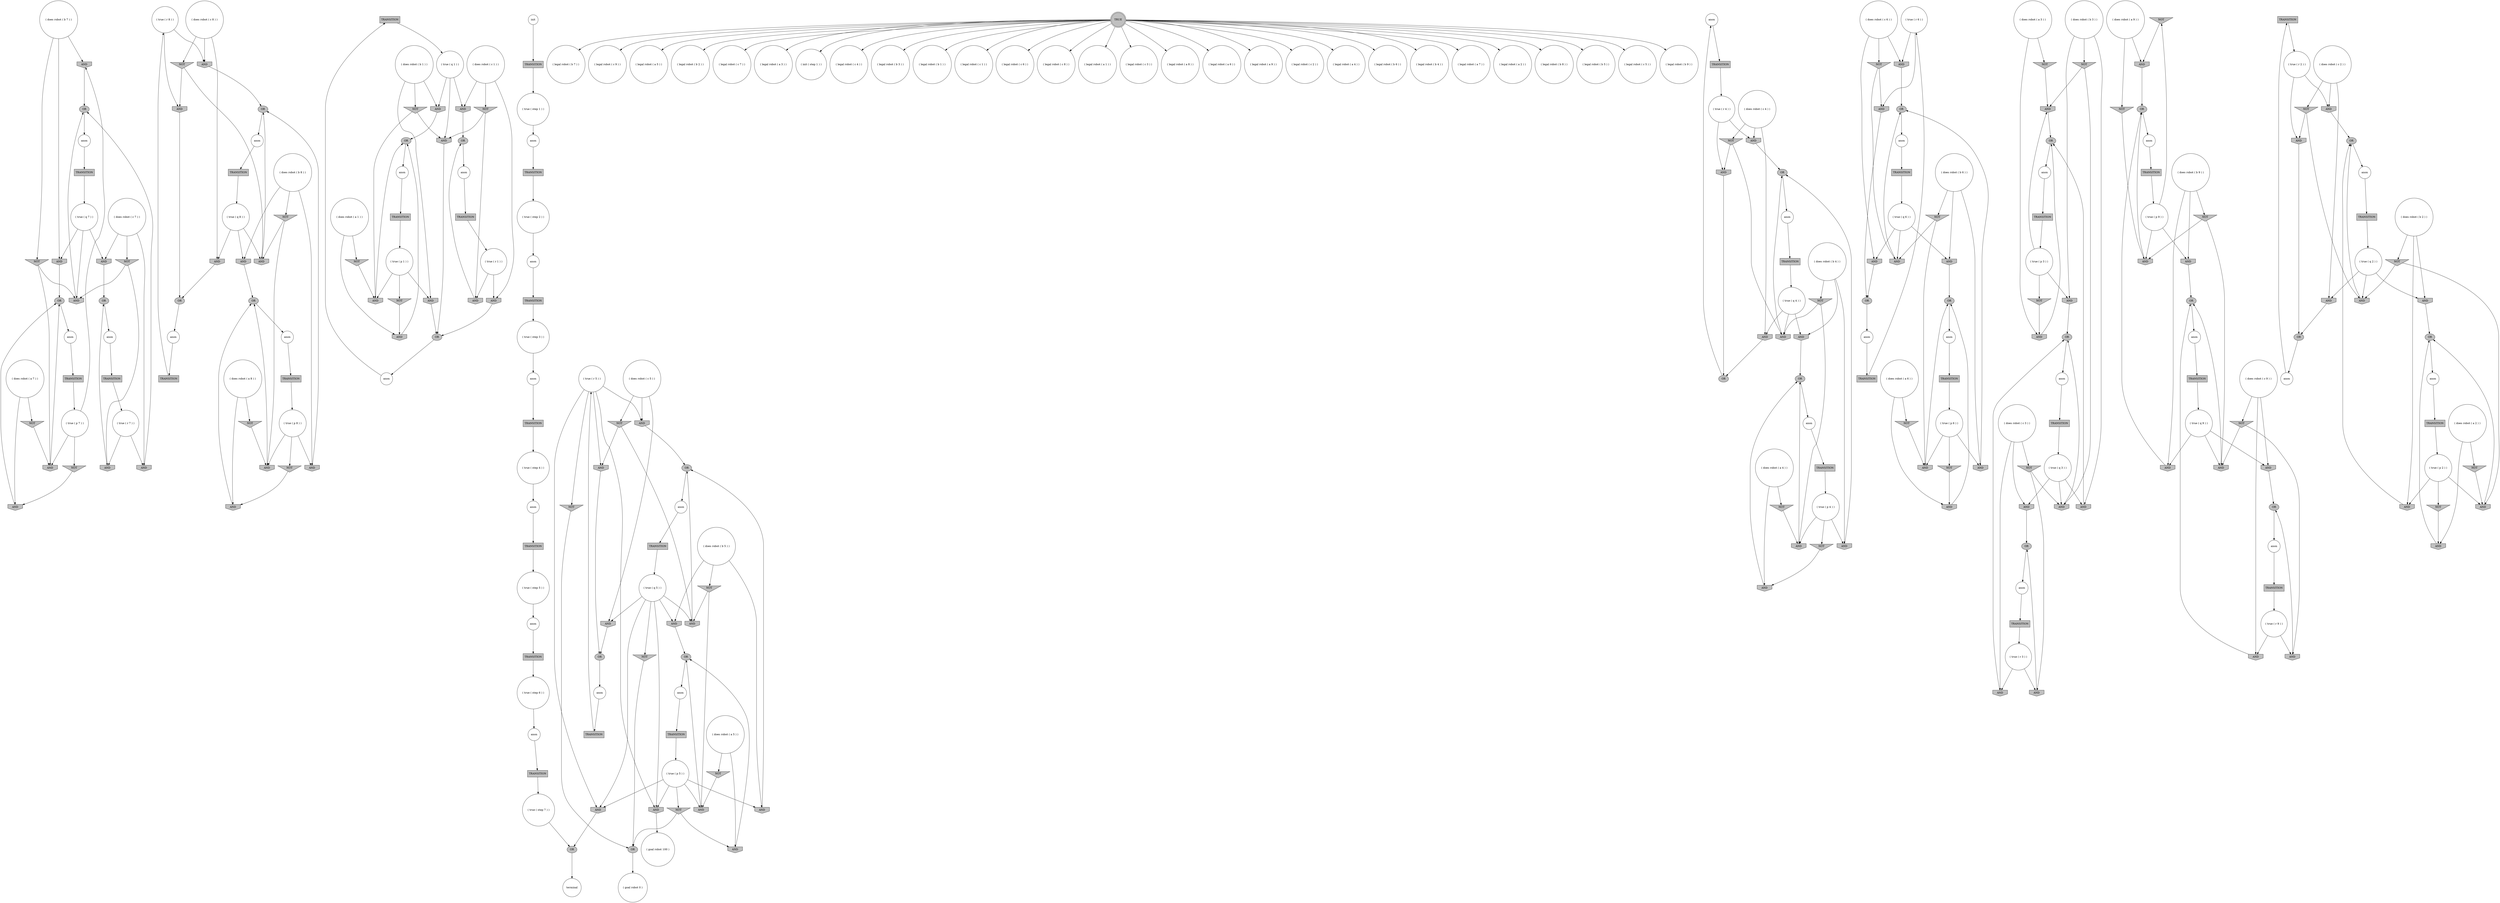 digraph propNet
{
	"@e2a5ab9"[shape=invhouse, style= filled, fillcolor=grey, label="AND"]; "@e2a5ab9"->"@6a6078e7"; 
	"@326147d9"[shape=invhouse, style= filled, fillcolor=grey, label="AND"]; "@326147d9"->"@6a6078e7"; 
	"@b364dcb"[shape=circle, style= filled, fillcolor=white, label="( true ( r 8 ) )"]; "@b364dcb"->"@268c858a"; "@b364dcb"->"@6070c38c"; 
	"@1786ed7a"[shape=box, style= filled, fillcolor=grey, label="TRANSITION"]; "@1786ed7a"->"@71ce5e7a"; 
	"@4826dfcc"[shape=circle, style= filled, fillcolor=white, label="terminal"]; 
	"@40c07527"[shape=circle, style= filled, fillcolor=white, label="( true ( r 5 ) )"]; "@40c07527"->"@4c4ab84c"; "@40c07527"->"@889ec59"; "@40c07527"->"@7844ffb2"; "@40c07527"->"@2a24bfaa"; "@40c07527"->"@6fef3212"; 
	"@7eaa2ef2"[shape=circle, style= filled, fillcolor=white, label="( does robot ( b 7 ) )"]; "@7eaa2ef2"->"@e2a5ab9"; "@7eaa2ef2"->"@418952cc"; "@7eaa2ef2"->"@64bbf7aa"; 
	"@268c858a"[shape=invhouse, style= filled, fillcolor=grey, label="AND"]; "@268c858a"->"@12d28dfa"; 
	"@3852eef4"[shape=circle, style= filled, fillcolor=white, label="( legal robot ( b 7 ) )"]; 
	"@268be9ef"[shape=circle, style= filled, fillcolor=white, label="( legal robot ( c 9 ) )"]; 
	"@103c37f4"[shape=circle, style= filled, fillcolor=white, label="anon"]; "@103c37f4"->"@41a40247"; 
	"@4604a96a"[shape=circle, style= filled, fillcolor=white, label="anon"]; "@4604a96a"->"@1053a9d5"; 
	"@68acbd3a"[shape=circle, style= filled, fillcolor=white, label="anon"]; "@68acbd3a"->"@609f3e95"; 
	"@1c87093"[shape=circle, style= filled, fillcolor=white, label="( does robot ( b 5 ) )"]; "@1c87093"->"@72ebf3f0"; "@1c87093"->"@206cc2a4"; "@1c87093"->"@15151aa"; 
	"@2945c761"[shape=ellipse, style= filled, fillcolor=grey, label="OR"]; "@2945c761"->"@2424c672"; 
	"@3414a97b"[shape=circle, style= filled, fillcolor=white, label="( true ( r 6 ) )"]; "@3414a97b"->"@47503458"; "@3414a97b"->"@4a690247"; 
	"@7878529d"[shape=invtriangle, style= filled, fillcolor=grey, label="NOT"]; "@7878529d"->"@37c398e"; "@7878529d"->"@3ec19fbf"; 
	"@778abc7b"[shape=circle, style= filled, fillcolor=white, label="( true ( q 5 ) )"]; "@778abc7b"->"@21e3cc77"; "@778abc7b"->"@6bef4b2b"; "@778abc7b"->"@4c4ab84c"; "@778abc7b"->"@206cc2a4"; "@778abc7b"->"@7844ffb2"; "@778abc7b"->"@294ce5eb"; 
	"@815a3a1"[shape=circle, style= filled, fillcolor=white, label="( true ( p 1 ) )"]; "@815a3a1"->"@3b5ad1da"; "@815a3a1"->"@3be0e954"; "@815a3a1"->"@1faac07d"; 
	"@7e4e194f"[shape=invtriangle, style= filled, fillcolor=grey, label="NOT"]; "@7e4e194f"->"@395fd251"; 
	"@3d31f2b4"[shape=box, style= filled, fillcolor=grey, label="TRANSITION"]; "@3d31f2b4"->"@78cd6aa0"; 
	"@609f3e95"[shape=box, style= filled, fillcolor=grey, label="TRANSITION"]; "@609f3e95"->"@320b34b1"; 
	"@6243487e"[shape=circle, style= filled, fillcolor=white, label="anon"]; "@6243487e"->"@455118a7"; 
	"@34115512"[shape=circle, style= filled, fillcolor=white, label="( true ( q 4 ) )"]; "@34115512"->"@439067e5"; "@34115512"->"@79a93f38"; "@34115512"->"@182153fe"; 
	"@521ba1d9"[shape=box, style= filled, fillcolor=grey, label="TRANSITION"]; "@521ba1d9"->"@4fb595f3"; 
	"@4fb595f3"[shape=circle, style= filled, fillcolor=white, label="( true ( q 6 ) )"]; "@4fb595f3"->"@4cc5f20f"; "@4fb595f3"->"@135d4273"; "@4fb595f3"->"@247881db"; 
	"@54c9f997"[shape=invtriangle, style= filled, fillcolor=grey, label="NOT"]; "@54c9f997"->"@66f9104a"; "@54c9f997"->"@182153fe"; 
	"@78cd6aa0"[shape=circle, style= filled, fillcolor=white, label="( true ( r 2 ) )"]; "@78cd6aa0"->"@92ca580"; "@78cd6aa0"->"@58d0deb5"; 
	"@35de4376"[shape=circle, style= filled, fillcolor=white, label="( legal robot ( a 5 ) )"]; 
	"@5b5b55bc"[shape=circle, style= filled, fillcolor=white, label="( legal robot ( b 2 ) )"]; 
	"@2bab5dae"[shape=circle, style= filled, fillcolor=white, label="( legal robot ( c 7 ) )"]; 
	"@4e300429"[shape=invtriangle, style= filled, fillcolor=grey, label="NOT"]; "@4e300429"->"@326147d9"; "@4e300429"->"@194e9851"; 
	"@2d14d18f"[shape=circle, style= filled, fillcolor=white, label="( true ( p 2 ) )"]; "@2d14d18f"->"@411b1d80"; "@2d14d18f"->"@427ab40c"; "@2d14d18f"->"@56b4d39c"; 
	"@39edd9b3"[shape=circle, style= filled, fillcolor=white, label="( does robot ( b 4 ) )"]; "@39edd9b3"->"@2bbd9de3"; "@39edd9b3"->"@5554ea79"; "@39edd9b3"->"@79a93f38"; 
	"@3f44b9ff"[shape=invhouse, style= filled, fillcolor=grey, label="AND"]; "@3f44b9ff"->"@5aacc14"; 
	"@2df824a"[shape=invhouse, style= filled, fillcolor=grey, label="AND"]; "@2df824a"->"@6257828d"; 
	"@418952cc"[shape=invtriangle, style= filled, fillcolor=grey, label="NOT"]; "@418952cc"->"@326147d9"; "@418952cc"->"@5e54777e"; 
	"@64273f4e"[shape=ellipse, style= filled, fillcolor=grey, label="OR"]; "@64273f4e"->"@4cad4d40"; 
	"@1f2be27"[shape=circle, style= filled, fillcolor=white, label="( true ( q 9 ) )"]; "@1f2be27"->"@23d8417c"; "@1f2be27"->"@606ac615"; "@1f2be27"->"@71a2f5b1"; 
	"@1abbbd0e"[shape=invhouse, style= filled, fillcolor=grey, label="AND"]; "@1abbbd0e"->"@3dd81ec9"; 
	"@495a2dc4"[shape=invhouse, style= filled, fillcolor=grey, label="AND"]; "@495a2dc4"->"@617d7c7f"; 
	"@66c360a5"[shape=ellipse, style= filled, fillcolor=grey, label="OR"]; "@66c360a5"->"@24fe2558"; 
	"@39757337"[shape=invtriangle, style= filled, fillcolor=grey, label="NOT"]; "@39757337"->"@45b3278a"; "@39757337"->"@32b95f72"; 
	"@6dabbec4"[shape=ellipse, style= filled, fillcolor=grey, label="OR"]; "@6dabbec4"->"@26796e1c"; 
	"@65570c24"[shape=circle, style= filled, fillcolor=white, label="( legal robot ( a 3 ) )"]; 
	"@76d78df0"[shape=invhouse, style= filled, fillcolor=grey, label="AND"]; "@76d78df0"->"@295a4523"; 
	"@75fc25e5"[shape=circle, style= filled, fillcolor=white, label="anon"]; "@75fc25e5"->"@320f6398"; 
	"@4f2d26d2"[shape=circle, style= filled, fillcolor=white, label="anon"]; "@4f2d26d2"->"@2cea3932"; 
	"@4551dcd6"[shape=box, style= filled, fillcolor=grey, label="TRANSITION"]; "@4551dcd6"->"@2d14d18f"; 
	"@20c62080"[shape=circle, style= filled, fillcolor=white, label="( does robot ( a 2 ) )"]; "@20c62080"->"@5b2ddfe4"; "@20c62080"->"@27b104d7"; 
	"@752d7d02"[shape=invhouse, style= filled, fillcolor=grey, label="AND"]; "@752d7d02"->"@f4e40da"; 
	"@32b95f72"[shape=invhouse, style= filled, fillcolor=grey, label="AND"]; "@32b95f72"->"@6dabbec4"; 
	"@15151aa"[shape=invhouse, style= filled, fillcolor=grey, label="AND"]; "@15151aa"->"@588491b8"; 
	"@4cad4d40"[shape=circle, style= filled, fillcolor=white, label="anon"]; "@4cad4d40"->"@375b4ad2"; 
	"@294ce5eb"[shape=invhouse, style= filled, fillcolor=grey, label="AND"]; "@294ce5eb"->"@588491b8"; 
	"@74e16785"[shape=box, style= filled, fillcolor=grey, label="TRANSITION"]; "@74e16785"->"@5b14a306"; 
	"@7cbdb375"[shape=invtriangle, style= filled, fillcolor=grey, label="NOT"]; "@7cbdb375"->"@a51064e"; "@7cbdb375"->"@92ca580"; 
	"@e56c3cf"[shape=circle, style= filled, fillcolor=white, label="( true ( p 5 ) )"]; "@e56c3cf"->"@4c4ab84c"; "@e56c3cf"->"@7844ffb2"; "@e56c3cf"->"@11b9d4d8"; "@e56c3cf"->"@15151aa"; "@e56c3cf"->"@283aa791"; 
	"@1053a9d5"[shape=box, style= filled, fillcolor=grey, label="TRANSITION"]; "@1053a9d5"->"@41e22632"; 
	"@1798928"[shape=box, style= filled, fillcolor=grey, label="TRANSITION"]; "@1798928"->"@de26e52"; 
	"@6a6078e7"[shape=ellipse, style= filled, fillcolor=grey, label="OR"]; "@6a6078e7"->"@63a1bc40"; 
	"@1b1402c4"[shape=invtriangle, style= filled, fillcolor=grey, label="NOT"]; "@1b1402c4"->"@1abbbd0e"; "@1b1402c4"->"@3ec19fbf"; 
	"@2dc8b884"[shape=circle, style= filled, fillcolor=white, label="( does robot ( c 4 ) )"]; "@2dc8b884"->"@54c9f997"; "@2dc8b884"->"@439067e5"; "@2dc8b884"->"@14eac7c8"; 
	"@72ebf3f0"[shape=invtriangle, style= filled, fillcolor=grey, label="NOT"]; "@72ebf3f0"->"@294ce5eb"; "@72ebf3f0"->"@283aa791"; 
	"@6a6014f7"[shape=ellipse, style= filled, fillcolor=grey, label="OR"]; "@6a6014f7"->"@4a009ab0"; 
	"@5a83b00f"[shape=circle, style= filled, fillcolor=white, label="anon"]; "@5a83b00f"->"@4f299f7e"; 
	"@320b34b1"[shape=circle, style= filled, fillcolor=white, label="( true ( step 6 ) )"]; "@320b34b1"->"@9be1041"; 
	"@2bbd9de3"[shape=invtriangle, style= filled, fillcolor=grey, label="NOT"]; "@2bbd9de3"->"@2c1450bd"; "@2bbd9de3"->"@182153fe"; 
	"@633a1778"[shape=circle, style= filled, fillcolor=white, label="anon"]; "@633a1778"->"@4a8d3d62"; 
	"@37c398e"[shape=invhouse, style= filled, fillcolor=grey, label="AND"]; "@37c398e"->"@4453d3cf"; 
	"@a51064e"[shape=invhouse, style= filled, fillcolor=grey, label="AND"]; "@a51064e"->"@66c360a5"; 
	"@29909385"[shape=invhouse, style= filled, fillcolor=grey, label="AND"]; "@29909385"->"@3970ae0"; 
	"@58d51a54"[shape=invtriangle, style= filled, fillcolor=grey, label="NOT"]; "@58d51a54"->"@eb3ae5c"; 
	"@cc7f9e"[shape=invhouse, style= filled, fillcolor=grey, label="AND"]; "@cc7f9e"->"@2945c761"; 
	"@2a24bfaa"[shape=invtriangle, style= filled, fillcolor=grey, label="NOT"]; "@2a24bfaa"->"@19a9bea3"; 
	"@138b9a72"[shape=invtriangle, style= filled, fillcolor=grey, label="NOT"]; "@138b9a72"->"@135d4273"; "@138b9a72"->"@eb3ae5c"; 
	"@7563a320"[shape=invtriangle, style= filled, fillcolor=grey, label="NOT"]; "@7563a320"->"@606ac615"; "@7563a320"->"@6ce931d9"; 
	"@45486306"[shape=invtriangle, style= filled, fillcolor=grey, label="NOT"]; "@45486306"->"@47503458"; "@45486306"->"@135d4273"; 
	"@6257828d"[shape=ellipse, style= filled, fillcolor=grey, label="OR"]; "@6257828d"->"@5f3c296b"; 
	"@279977bd"[shape=invhouse, style= filled, fillcolor=grey, label="AND"]; "@279977bd"->"@12d28dfa"; 
	"@64bbf7aa"[shape=invhouse, style= filled, fillcolor=grey, label="AND"]; "@64bbf7aa"->"@6a6014f7"; 
	"@1fbbc779"[shape=circle, style= filled, fillcolor=white, label="( does robot ( a 4 ) )"]; "@1fbbc779"->"@59a02097"; "@1fbbc779"->"@301abf87"; 
	"@295a4523"[shape=ellipse, style= filled, fillcolor=grey, label="OR"]; "@295a4523"->"@6571120a"; 
	"@426b51d8"[shape=circle, style= filled, fillcolor=white, label="( does robot ( a 8 ) )"]; "@426b51d8"->"@7c187c8"; "@426b51d8"->"@612e4cd"; 
	"@622b2af3"[shape=circle, style= filled, fillcolor=white, label="( true ( p 8 ) )"]; "@622b2af3"->"@f29df8a"; "@622b2af3"->"@2df824a"; "@622b2af3"->"@32b95f72"; 
	"@48c5186e"[shape=circle, style= filled, fillcolor=white, label="( init ( step 1 ) )"]; 
	"@390f34cc"[shape=circle, style= filled, fillcolor=white, label="( does robot ( a 5 ) )"]; "@390f34cc"->"@40537935"; "@390f34cc"->"@3f44b9ff"; 
	"@338f7701"[shape=invhouse, style= filled, fillcolor=grey, label="AND"]; "@338f7701"->"@4453d3cf"; 
	"@27b104d7"[shape=invtriangle, style= filled, fillcolor=grey, label="NOT"]; "@27b104d7"->"@56b4d39c"; 
	"@47fc468e"[shape=invtriangle, style= filled, fillcolor=grey, label="NOT"]; "@47fc468e"->"@37c398e"; 
	"@9be1041"[shape=circle, style= filled, fillcolor=white, label="anon"]; "@9be1041"->"@702eef15"; 
	"@283aa791"[shape=invhouse, style= filled, fillcolor=grey, label="AND"]; "@283aa791"->"@5aacc14"; 
	"@3a0b2c64"[shape=invtriangle, style= filled, fillcolor=grey, label="NOT"]; "@3a0b2c64"->"@338f7701"; 
	"@5aacc14"[shape=ellipse, style= filled, fillcolor=grey, label="OR"]; "@5aacc14"->"@103c37f4"; 
	"@4054824"[shape=circle, style= filled, fillcolor=white, label="( does robot ( b 3 ) )"]; "@4054824"->"@7878529d"; "@4054824"->"@42bb0406"; "@4054824"->"@62029d75"; 
	"@19ded4c9"[shape=circle, style= filled, fillcolor=white, label="( true ( q 3 ) )"]; "@19ded4c9"->"@6c229ed4"; "@19ded4c9"->"@62029d75"; "@19ded4c9"->"@3ec19fbf"; 
	"@12d28dfa"[shape=ellipse, style= filled, fillcolor=grey, label="OR"]; "@12d28dfa"->"@3d6721bd"; 
	"@10b41166"[shape=circle, style= filled, fillcolor=white, label="( true ( q 7 ) )"]; "@10b41166"->"@326147d9"; "@10b41166"->"@7527e2ee"; "@10b41166"->"@64bbf7aa"; 
	"@20ca5bff"[shape=ellipse, style= filled, fillcolor=grey, label="OR"]; "@20ca5bff"->"@455dd32a"; 
	"@24fe2558"[shape=circle, style= filled, fillcolor=white, label="anon"]; "@24fe2558"->"@78a974c7"; 
	"@35a631cc"[shape=box, style= filled, fillcolor=grey, label="TRANSITION"]; "@35a631cc"->"@b364dcb"; 
	"@5b14a306"[shape=circle, style= filled, fillcolor=white, label="( true ( step 1 ) )"]; "@5b14a306"->"@3fe88b35"; 
	"@47e7d503"[shape=box, style= filled, fillcolor=grey, label="TRANSITION"]; "@47e7d503"->"@9e21f52"; 
	"@3d6721bd"[shape=circle, style= filled, fillcolor=white, label="anon"]; "@3d6721bd"->"@35a631cc"; 
	"@5554ea79"[shape=invhouse, style= filled, fillcolor=grey, label="AND"]; "@5554ea79"->"@1c45ce17"; 
	"@3435ec9"[shape=invhouse, style= filled, fillcolor=grey, label="AND"]; "@3435ec9"->"@6a25b72a"; 
	"@411b1d80"[shape=invtriangle, style= filled, fillcolor=grey, label="NOT"]; "@411b1d80"->"@5b2ddfe4"; 
	"@79f7896f"[shape=circle, style= filled, fillcolor=white, label="anon"]; "@79f7896f"->"@1798928"; 
	"@2c704cf5"[shape=invtriangle, style= filled, fillcolor=grey, label="NOT"]; "@2c704cf5"->"@29909385"; "@2c704cf5"->"@cc7f9e"; 
	"@4453d3cf"[shape=ellipse, style= filled, fillcolor=grey, label="OR"]; "@4453d3cf"->"@5b76de14"; 
	"@6e8ef177"[shape=circle, style= filled, fillcolor=white, label="( legal robot ( c 4 ) )"]; 
	"@76c5d9c1"[shape=box, style= filled, fillcolor=grey, label="TRANSITION"]; "@76c5d9c1"->"@75a9883d"; 
	"@1952853d"[shape=box, style= filled, fillcolor=grey, label="TRANSITION"]; "@1952853d"->"@74e8f8c5"; 
	"@de26e52"[shape=circle, style= filled, fillcolor=white, label="( true ( p 6 ) )"]; "@de26e52"->"@7b9bd735"; "@de26e52"->"@4a6e0a9"; "@de26e52"->"@eb3ae5c"; 
	"@889ec59"[shape=invhouse, style= filled, fillcolor=grey, label="AND"]; "@889ec59"->"@b74cb21"; 
	"@6a25b72a"[shape=ellipse, style= filled, fillcolor=grey, label="OR"]; "@6a25b72a"->"@521c5cd7"; 
	"@92ca580"[shape=invhouse, style= filled, fillcolor=grey, label="AND"]; "@92ca580"->"@20ca5bff"; 
	"@320f6398"[shape=box, style= filled, fillcolor=grey, label="TRANSITION"]; "@320f6398"->"@46ac97cc"; 
	"@182153fe"[shape=invhouse, style= filled, fillcolor=grey, label="AND"]; "@182153fe"->"@1c45ce17"; 
	"@f7f0d94"[shape=invtriangle, style= filled, fillcolor=grey, label="NOT"]; "@f7f0d94"->"@5e54777e"; 
	"@612e4cd"[shape=invhouse, style= filled, fillcolor=grey, label="AND"]; "@612e4cd"->"@6dabbec4"; 
	"@5b2ddfe4"[shape=invhouse, style= filled, fillcolor=grey, label="AND"]; "@5b2ddfe4"->"@4413515e"; 
	"@1b50f0a7"[shape=box, style= filled, fillcolor=grey, label="TRANSITION"]; "@1b50f0a7"->"@622b2af3"; 
	"@5b76de14"[shape=circle, style= filled, fillcolor=white, label="anon"]; "@5b76de14"->"@1d70ec24"; 
	"@37cd3dd7"[shape=circle, style= filled, fillcolor=white, label="anon"]; "@37cd3dd7"->"@7eb9132a"; 
	"@66f9104a"[shape=invhouse, style= filled, fillcolor=grey, label="AND"]; "@66f9104a"->"@2f4c7a98"; 
	"@4b7361e2"[shape=invhouse, style= filled, fillcolor=grey, label="AND"]; "@4b7361e2"->"@20ca5bff"; 
	"@16881cb3"[shape=box, style= filled, fillcolor=grey, label="TRANSITION"]; "@16881cb3"->"@34115512"; 
	"@677af46e"[shape=circle, style= filled, fillcolor=white, label="anon"]; "@677af46e"->"@7691a4fb"; 
	"@3d3c4c09"[shape=box, style= filled, fillcolor=grey, label="TRANSITION"]; "@3d3c4c09"->"@56f052d5"; 
	"@6a643edd"[shape=circle, style= filled, fillcolor=white, label="( legal robot ( b 3 ) )"]; 
	"@29949f78"[shape=circle, style= filled, fillcolor=white, label="( legal robot ( b 1 ) )"]; 
	"@20c3e967"[shape=circle, style= filled, fillcolor=white, label="anon"]; "@20c3e967"->"@5ee771f3"; 
	"@1faac07d"[shape=invtriangle, style= filled, fillcolor=grey, label="NOT"]; "@1faac07d"->"@3435ec9"; 
	"@f4e40da"[shape=ellipse, style= filled, fillcolor=grey, label="OR"]; "@f4e40da"->"@5a83b00f"; 
	"@da2da17"[shape=invtriangle, style= filled, fillcolor=grey, label="NOT"]; "@da2da17"->"@a51064e"; "@da2da17"->"@56b4d39c"; 
	"@9e21f52"[shape=circle, style= filled, fillcolor=white, label="( true ( r 1 ) )"]; "@9e21f52"->"@29909385"; "@9e21f52"->"@5903d246"; 
	"@21e3cc77"[shape=invtriangle, style= filled, fillcolor=grey, label="NOT"]; "@21e3cc77"->"@19a9bea3"; 
	"@7b34c5ff"[shape=invtriangle, style= filled, fillcolor=grey, label="NOT"]; "@7b34c5ff"->"@268c858a"; "@7b34c5ff"->"@45b3278a"; 
	"@395fd251"[shape=invhouse, style= filled, fillcolor=grey, label="AND"]; "@395fd251"->"@617d7c7f"; 
	"@7fcc5461"[shape=circle, style= filled, fillcolor=white, label="( true ( step 2 ) )"]; "@7fcc5461"->"@3e5e9db7"; 
	"@3970ae0"[shape=ellipse, style= filled, fillcolor=grey, label="OR"]; "@3970ae0"->"@314af9f7"; 
	"@7f9360e7"[shape=circle, style= filled, fillcolor=white, label="( legal robot ( c 1 ) )"]; 
	"@3e5e9db7"[shape=circle, style= filled, fillcolor=white, label="anon"]; "@3e5e9db7"->"@64b2e752"; 
	"@5ee771f3"[shape=box, style= filled, fillcolor=grey, label="TRANSITION"]; "@5ee771f3"->"@40c07527"; 
	"@41a7c484"[shape=circle, style= filled, fillcolor=white, label="( true ( r 9 ) )"]; "@41a7c484"->"@76d78df0"; "@41a7c484"->"@6ce931d9"; 
	"@5c0e920f"[shape=ellipse, style= filled, fillcolor=grey, label="OR"]; "@5c0e920f"->"@40974600"; 
	"@3be0e954"[shape=invhouse, style= filled, fillcolor=grey, label="AND"]; "@3be0e954"->"@6a25b72a"; 
	"@6a8ef455"[shape=circle, style= filled, fillcolor=white, label="( legal robot ( c 6 ) )"]; 
	"@1d4fcd9a"[shape=ellipse, style= filled, fillcolor=grey, label="OR"]; "@1d4fcd9a"->"@6243487e"; 
	"@394596d5"[shape=ellipse, style= filled, fillcolor=grey, label="OR"]; "@394596d5"->"@7b19753"; 
	"@75a9883d"[shape=circle, style= filled, fillcolor=white, label="( true ( r 7 ) )"]; "@75a9883d"->"@194e9851"; "@75a9883d"->"@19852a81"; 
	"@46ac97cc"[shape=circle, style= filled, fillcolor=white, label="( true ( step 4 ) )"]; "@46ac97cc"->"@633a1778"; 
	"@5f3c296b"[shape=circle, style= filled, fillcolor=white, label="anon"]; "@5f3c296b"->"@1952853d"; 
	"@7f9480b8"[shape=circle, style= filled, fillcolor=white, label="( legal robot ( c 8 ) )"]; 
	"@5e4b2b75"[shape=circle, style= filled, fillcolor=white, label="( legal robot ( a 1 ) )"]; 
	"@135d4273"[shape=invhouse, style= filled, fillcolor=grey, label="AND"]; "@135d4273"->"@394596d5"; 
	"@4f4b2f1a"[shape=circle, style= filled, fillcolor=white, label="( legal robot ( c 3 ) )"]; 
	"@2424c672"[shape=circle, style= filled, fillcolor=white, label="anon"]; "@2424c672"->"@1786ed7a"; 
	"@19852a81"[shape=invhouse, style= filled, fillcolor=grey, label="AND"]; "@19852a81"->"@6a6078e7"; 
	"@3fcac3fa"[shape=invhouse, style= filled, fillcolor=grey, label="AND"]; "@3fcac3fa"->"@6dabbec4"; 
	"@5903d246"[shape=invhouse, style= filled, fillcolor=grey, label="AND"]; "@5903d246"->"@2945c761"; 
	"@56b4d39c"[shape=invhouse, style= filled, fillcolor=grey, label="AND"]; "@56b4d39c"->"@4413515e"; 
	"@7059c8b5"[shape=box, style= filled, fillcolor=grey, label="TRANSITION"]; "@7059c8b5"->"@10b41166"; 
	"@7cd1a1ab"[shape=circle, style= filled, fillcolor=white, label="( legal robot ( a 8 ) )"]; 
	"@3dd81ec9"[shape=ellipse, style= filled, fillcolor=grey, label="OR"]; "@3dd81ec9"->"@37cd3dd7"; 
	"@1c45ce17"[shape=ellipse, style= filled, fillcolor=grey, label="OR"]; "@1c45ce17"->"@2add5681"; 
	"@46dab859"[shape=invtriangle, style= filled, fillcolor=grey, label="NOT"]; "@46dab859"->"@495a2dc4"; "@46dab859"->"@606ac615"; 
	"@4c4b11e9"[shape=circle, style= filled, fillcolor=white, label="( true ( p 9 ) )"]; "@4c4b11e9"->"@495a2dc4"; "@4c4b11e9"->"@7e4e194f"; "@4c4b11e9"->"@16e9b4bb"; 
	"@1d70ec24"[shape=box, style= filled, fillcolor=grey, label="TRANSITION"]; "@1d70ec24"->"@76c3358b"; 
	"@11b9d4d8"[shape=invtriangle, style= filled, fillcolor=grey, label="NOT"]; "@11b9d4d8"->"@19a9bea3"; "@11b9d4d8"->"@3f44b9ff"; 
	"@131f139b"[shape=circle, style= filled, fillcolor=white, label="( legal robot ( a 6 ) )"]; 
	"@6c229ed4"[shape=invhouse, style= filled, fillcolor=grey, label="AND"]; "@6c229ed4"->"@3dd81ec9"; 
	"@4a8d3d62"[shape=box, style= filled, fillcolor=grey, label="TRANSITION"]; "@4a8d3d62"->"@2e67cd84"; 
	"@6fef3212"[shape=invhouse, style= filled, fillcolor=grey, label="AND"]; "@6fef3212"->"@588491b8"; 
	"@6070c38c"[shape=invhouse, style= filled, fillcolor=grey, label="AND"]; "@6070c38c"->"@6257828d"; 
	"@7b19753"[shape=circle, style= filled, fillcolor=white, label="anon"]; "@7b19753"->"@521ba1d9"; 
	"@fcdfd19"[shape=circle, style= filled, fillcolor=white, label="( does robot ( a 3 ) )"]; "@fcdfd19"->"@338f7701"; "@fcdfd19"->"@47fc468e"; 
	"@2c1450bd"[shape=invhouse, style= filled, fillcolor=grey, label="AND"]; "@2c1450bd"->"@64273f4e"; 
	"@464693f9"[shape=circle, style= filled, fillcolor=white, label="( true ( step 3 ) )"]; "@464693f9"->"@75fc25e5"; 
	"@42143753"[shape=box, style= filled, fillcolor=grey, label="TRANSITION"]; "@42143753"->"@815a3a1"; 
	"@4a690247"[shape=invhouse, style= filled, fillcolor=grey, label="AND"]; "@4a690247"->"@394596d5"; 
	"@4977fa9a"[shape=invhouse, style= filled, fillcolor=grey, label="AND"]; "@4977fa9a"->"@6a25b72a"; 
	"@6d352447"[shape=invtriangle, style= filled, fillcolor=grey, label="NOT"]; "@6d352447"->"@3be0e954"; 
	"@26cd2192"[shape=circle, style= filled, fillcolor=white, label="( legal robot ( a 9 ) )"]; 
	"@4cc5f20f"[shape=invhouse, style= filled, fillcolor=grey, label="AND"]; "@4cc5f20f"->"@3160e069"; 
	"@4413515e"[shape=ellipse, style= filled, fillcolor=grey, label="OR"]; "@4413515e"->"@5043153c"; 
	"@521c5cd7"[shape=circle, style= filled, fillcolor=white, label="anon"]; "@521c5cd7"->"@42143753"; 
	"@3248bc64"[shape=circle, style= filled, fillcolor=white, label="( does robot ( c 6 ) )"]; "@3248bc64"->"@4cc5f20f"; "@3248bc64"->"@4a690247"; "@3248bc64"->"@45486306"; 
	"@1b8d4c9a"[shape=invtriangle, style= filled, fillcolor=grey, label="NOT"]; "@1b8d4c9a"->"@59a02097"; 
	"@26796e1c"[shape=circle, style= filled, fillcolor=white, label="anon"]; "@26796e1c"->"@1b50f0a7"; 
	"@56f052d5"[shape=circle, style= filled, fillcolor=white, label="( true ( p 7 ) )"]; "@56f052d5"->"@e2a5ab9"; "@56f052d5"->"@32f9f91d"; "@56f052d5"->"@5e54777e"; 
	"@7844ffb2"[shape=invhouse, style= filled, fillcolor=grey, label="AND"]; "@7844ffb2"->"@5ef77511"; 
	"@1e9af0b1"[shape=circle, style= filled, fillcolor=white, label="( does robot ( c 7 ) )"]; "@1e9af0b1"->"@7527e2ee"; "@1e9af0b1"->"@4e300429"; "@1e9af0b1"->"@19852a81"; 
	"@3166aab6"[shape=circle, style= filled, fillcolor=white, label="( true ( step 7 ) )"]; "@3166aab6"->"@5ef77511"; 
	"@16e9b4bb"[shape=invhouse, style= filled, fillcolor=grey, label="AND"]; "@16e9b4bb"->"@295a4523"; 
	"@5ef77511"[shape=ellipse, style= filled, fillcolor=grey, label="OR"]; "@5ef77511"->"@4826dfcc"; 
	"@53e6978d"[shape=box, style= filled, fillcolor=grey, label="TRANSITION"]; "@53e6978d"->"@4c4b11e9"; 
	"@2377ff35"[shape=circle, style= filled, fillcolor=white, label="( does robot ( c 3 ) )"]; "@2377ff35"->"@1b1402c4"; "@2377ff35"->"@6c229ed4"; "@2377ff35"->"@752d7d02"; 
	"@71ce5e7a"[shape=circle, style= filled, fillcolor=white, label="( true ( q 1 ) )"]; "@71ce5e7a"->"@cc7f9e"; "@71ce5e7a"->"@4977fa9a"; "@71ce5e7a"->"@22f62eba"; 
	"@4c4ab84c"[shape=invhouse, style= filled, fillcolor=grey, label="AND"]; "@4c4ab84c"->"@46e13e7b"; 
	"@4f299f7e"[shape=box, style= filled, fillcolor=grey, label="TRANSITION"]; "@4f299f7e"->"@19ded4c9"; 
	"@79a93f38"[shape=invhouse, style= filled, fillcolor=grey, label="AND"]; "@79a93f38"->"@64273f4e"; 
	"@606ac615"[shape=invhouse, style= filled, fillcolor=grey, label="AND"]; "@606ac615"->"@295a4523"; 
	"@7eb9132a"[shape=box, style= filled, fillcolor=grey, label="TRANSITION"]; "@7eb9132a"->"@7d6a4a67"; 
	"@32f9f91d"[shape=invtriangle, style= filled, fillcolor=grey, label="NOT"]; "@32f9f91d"->"@3951f910"; 
	"@40974600"[shape=circle, style= filled, fillcolor=white, label="anon"]; "@40974600"->"@76c5d9c1"; 
	"@141ed7ac"[shape=circle, style= filled, fillcolor=white, label="init"]; "@141ed7ac"->"@74e16785"; 
	"@24bf1f20"[shape=circle, style= filled, fillcolor=white, label="( legal robot ( c 2 ) )"]; 
	"@eb3ae5c"[shape=invhouse, style= filled, fillcolor=grey, label="AND"]; "@eb3ae5c"->"@58ee21f5"; 
	"@f29df8a"[shape=invtriangle, style= filled, fillcolor=grey, label="NOT"]; "@f29df8a"->"@612e4cd"; 
	"@5043153c"[shape=circle, style= filled, fillcolor=white, label="anon"]; "@5043153c"->"@4551dcd6"; 
	"@58ee21f5"[shape=ellipse, style= filled, fillcolor=grey, label="OR"]; "@58ee21f5"->"@79f7896f"; 
	"@61e090ee"[shape=circle, style= filled, fillcolor=white, label="( legal robot ( a 4 ) )"]; 
	"@63a1bc40"[shape=circle, style= filled, fillcolor=white, label="anon"]; "@63a1bc40"->"@7059c8b5"; 
	"@1fe2c9bf"[shape=circle, style= filled, fillcolor=white, label="( does robot ( b 8 ) )"]; "@1fe2c9bf"->"@39757337"; "@1fe2c9bf"->"@3fcac3fa"; "@1fe2c9bf"->"@2df824a"; 
	"@7b9bd735"[shape=invtriangle, style= filled, fillcolor=grey, label="NOT"]; "@7b9bd735"->"@344e17f9"; 
	"@4a6e0a9"[shape=invhouse, style= filled, fillcolor=grey, label="AND"]; "@4a6e0a9"->"@394596d5"; 
	"@3b5ad1da"[shape=invhouse, style= filled, fillcolor=grey, label="AND"]; "@3b5ad1da"->"@2945c761"; 
	"@4959d87f"[shape=circle, style= filled, fillcolor=white, label="( legal robot ( b 6 ) )"]; 
	"@42bb0406"[shape=invhouse, style= filled, fillcolor=grey, label="AND"]; "@42bb0406"->"@f4e40da"; 
	"@314af9f7"[shape=circle, style= filled, fillcolor=white, label="anon"]; "@314af9f7"->"@47e7d503"; 
	"@1a3526cf"[shape=box, style= filled, fillcolor=grey, label="TRANSITION"]; "@1a3526cf"->"@1f2be27"; 
	"@74e8f8c5"[shape=circle, style= filled, fillcolor=white, label="( true ( q 8 ) )"]; "@74e8f8c5"->"@3fcac3fa"; "@74e8f8c5"->"@45b3278a"; "@74e8f8c5"->"@279977bd"; 
	"@40537935"[shape=invtriangle, style= filled, fillcolor=grey, label="NOT"]; "@40537935"->"@283aa791"; 
	"@2f4c7a98"[shape=ellipse, style= filled, fillcolor=grey, label="OR"]; "@2f4c7a98"->"@4604a96a"; 
	"@59a02097"[shape=invhouse, style= filled, fillcolor=grey, label="AND"]; "@59a02097"->"@64273f4e"; 
	"@2e6f947b"[shape=circle, style= filled, fillcolor=white, label="( true ( p 4 ) )"]; "@2e6f947b"->"@5554ea79"; "@2e6f947b"->"@1b8d4c9a"; "@2e6f947b"->"@2c1450bd"; 
	"@702eef15"[shape=box, style= filled, fillcolor=grey, label="TRANSITION"]; "@702eef15"->"@3166aab6"; 
	"@206cc2a4"[shape=invhouse, style= filled, fillcolor=grey, label="AND"]; "@206cc2a4"->"@5aacc14"; 
	"@4a009ab0"[shape=circle, style= filled, fillcolor=white, label="anon"]; "@4a009ab0"->"@3d3c4c09"; 
	"@76c3358b"[shape=circle, style= filled, fillcolor=white, label="( true ( p 3 ) )"]; "@76c3358b"->"@37c398e"; "@76c3358b"->"@42bb0406"; "@76c3358b"->"@3a0b2c64"; 
	"@301abf87"[shape=invtriangle, style= filled, fillcolor=grey, label="NOT"]; "@301abf87"->"@2c1450bd"; 
	"@588491b8"[shape=ellipse, style= filled, fillcolor=grey, label="OR"]; "@588491b8"->"@677af46e"; 
	"@5c71949b"[shape=circle, style= filled, fillcolor=white, label="( legal robot ( b 4 ) )"]; 
	"@455dd32a"[shape=circle, style= filled, fillcolor=white, label="anon"]; "@455dd32a"->"@3d31f2b4"; 
	"@7307f742"[shape=circle, style= filled, fillcolor=white, label="( does robot ( a 6 ) )"]; "@7307f742"->"@58d51a54"; "@7307f742"->"@344e17f9"; 
	"@5e54777e"[shape=invhouse, style= filled, fillcolor=grey, label="AND"]; "@5e54777e"->"@6a6014f7"; 
	"@49586cbd"[shape=circle, style= filled, fillcolor=white, label="( does robot ( b 9 ) )"]; "@49586cbd"->"@23d8417c"; "@49586cbd"->"@46dab859"; "@49586cbd"->"@16e9b4bb"; 
	"@51af4309"[shape=invtriangle, style= filled, fillcolor=grey, label="NOT"]; "@51af4309"->"@495a2dc4"; 
	"@7d6a4a67"[shape=circle, style= filled, fillcolor=white, label="( true ( r 3 ) )"]; "@7d6a4a67"->"@1abbbd0e"; "@7d6a4a67"->"@752d7d02"; 
	"@357c7988"[shape=invtriangle, style= filled, fillcolor=grey, label="NOT"]; "@357c7988"->"@3be0e954"; "@357c7988"->"@cc7f9e"; 
	"@2add5681"[shape=circle, style= filled, fillcolor=white, label="anon"]; "@2add5681"->"@16881cb3"; 
	"@7578a7d9"[shape=circle, style= filled, fillcolor=white, label="anon"]; "@7578a7d9"->"@53e6978d"; 
	"@45b3278a"[shape=invhouse, style= filled, fillcolor=grey, label="AND"]; "@45b3278a"->"@6257828d"; 
	"@41e8e144"[shape=circle, style= filled, fillcolor=white, label="( does robot ( a 9 ) )"]; "@41e8e144"->"@51af4309"; "@41e8e144"->"@395fd251"; 
	"@389d5793"[shape=circle, style= filled, fillcolor=white, label="( legal robot ( a 7 ) )"]; 
	"@375b4ad2"[shape=box, style= filled, fillcolor=grey, label="TRANSITION"]; "@375b4ad2"->"@2e6f947b"; 
	"@417cff66"[shape=circle, style= filled, fillcolor=white, label="( does robot ( c 9 ) )"]; "@417cff66"->"@76d78df0"; "@417cff66"->"@7563a320"; "@417cff66"->"@71a2f5b1"; 
	"@3ec19fbf"[shape=invhouse, style= filled, fillcolor=grey, label="AND"]; "@3ec19fbf"->"@f4e40da"; 
	"@6bef4b2b"[shape=invhouse, style= filled, fillcolor=grey, label="AND"]; "@6bef4b2b"->"@b74cb21"; 
	"@67e779a1"[shape=circle, style= filled, fillcolor=white, label="( does robot ( b 6 ) )"]; "@67e779a1"->"@4a6e0a9"; "@67e779a1"->"@138b9a72"; "@67e779a1"->"@247881db"; 
	"@60dc4c81"[shape=circle, style= filled, fillcolor=white, label="( does robot ( c 5 ) )"]; "@60dc4c81"->"@6bef4b2b"; "@60dc4c81"->"@1f22dad5"; "@60dc4c81"->"@6fef3212"; 
	"@19a9bea3"[shape=ellipse, style= filled, fillcolor=grey, label="OR"]; "@19a9bea3"->"@5722cc7e"; 
	"@78a974c7"[shape=box, style= filled, fillcolor=grey, label="TRANSITION"]; "@78a974c7"->"@4d74f02c"; 
	"@7691a4fb"[shape=box, style= filled, fillcolor=grey, label="TRANSITION"]; "@7691a4fb"->"@778abc7b"; 
	"@41e22632"[shape=circle, style= filled, fillcolor=white, label="( true ( r 4 ) )"]; "@41e22632"->"@14eac7c8"; "@41e22632"->"@66f9104a"; 
	"@14eac7c8"[shape=invhouse, style= filled, fillcolor=grey, label="AND"]; "@14eac7c8"->"@1c45ce17"; 
	"@5c2a1ed"[shape=circle, style= filled, fillcolor=white, label="( does robot ( b 2 ) )"]; "@5c2a1ed"->"@427ab40c"; "@5c2a1ed"->"@7f1fc4b8"; "@5c2a1ed"->"@da2da17"; 
	"@3951f910"[shape=invhouse, style= filled, fillcolor=grey, label="AND"]; "@3951f910"->"@6a6014f7"; 
	"@28996b65"[shape=box, style= filled, fillcolor=grey, label="TRANSITION"]; "@28996b65"->"@7fcc5461"; 
	"@62029d75"[shape=invhouse, style= filled, fillcolor=grey, label="AND"]; "@62029d75"->"@4453d3cf"; 
	"@19123eb0"[shape=circle, style= filled, fillcolor=white, label="( legal robot ( a 2 ) )"]; 
	"@617d7c7f"[shape=ellipse, style= filled, fillcolor=grey, label="OR"]; "@617d7c7f"->"@7578a7d9"; 
	"@64b2e752"[shape=box, style= filled, fillcolor=grey, label="TRANSITION"]; "@64b2e752"->"@464693f9"; 
	"@439067e5"[shape=invhouse, style= filled, fillcolor=grey, label="AND"]; "@439067e5"->"@2f4c7a98"; 
	"@7f0eeb26"[shape=circle, style= filled, fillcolor=white, label="( does robot ( c 1 ) )"]; "@7f0eeb26"->"@2c704cf5"; "@7f0eeb26"->"@5903d246"; "@7f0eeb26"->"@22f62eba"; 
	"@34b6a6d6"[shape=circle, style= filled, fillcolor=white, label="( does robot ( a 7 ) )"]; "@34b6a6d6"->"@3951f910"; "@34b6a6d6"->"@f7f0d94"; 
	"@1f22dad5"[shape=invtriangle, style= filled, fillcolor=grey, label="NOT"]; "@1f22dad5"->"@889ec59"; "@1f22dad5"->"@294ce5eb"; 
	"@4d74f02c"[shape=circle, style= filled, fillcolor=white, label="( true ( q 2 ) )"]; "@4d74f02c"->"@4b7361e2"; "@4d74f02c"->"@a51064e"; "@4d74f02c"->"@7f1fc4b8"; 
	"@3e9c22ff"[shape=circle, style= filled, fillcolor=white, label="( does robot ( c 2 ) )"]; "@3e9c22ff"->"@4b7361e2"; "@3e9c22ff"->"@58d0deb5"; "@3e9c22ff"->"@7cbdb375"; 
	"@3fe88b35"[shape=circle, style= filled, fillcolor=white, label="anon"]; "@3fe88b35"->"@28996b65"; 
	"@3160e069"[shape=ellipse, style= filled, fillcolor=grey, label="OR"]; "@3160e069"->"@4f2d26d2"; 
	"@3c03dfcb"[shape=circle, style= filled, fillcolor=white, label="( does robot ( a 1 ) )"]; "@3c03dfcb"->"@3435ec9"; "@3c03dfcb"->"@6d352447"; 
	"@22f62eba"[shape=invhouse, style= filled, fillcolor=grey, label="AND"]; "@22f62eba"->"@3970ae0"; 
	"@21453d72"[shape=doublecircle, style= filled, fillcolor=grey, label="TRUE"]; "@21453d72"->"@26cd2192"; "@21453d72"->"@6a8ef455"; "@21453d72"->"@3852eef4"; "@21453d72"->"@268be9ef"; "@21453d72"->"@5c71949b"; "@21453d72"->"@65570c24"; "@21453d72"->"@5e4b2b75"; "@21453d72"->"@7f9480b8"; "@21453d72"->"@4f4b2f1a"; "@21453d72"->"@6dcd2197"; "@21453d72"->"@48c5186e"; "@21453d72"->"@24d37b87"; "@21453d72"->"@7cd1a1ab"; "@21453d72"->"@24bf1f20"; "@21453d72"->"@61e090ee"; "@21453d72"->"@6a643edd"; "@21453d72"->"@389d5793"; "@21453d72"->"@35de4376"; "@21453d72"->"@131f139b"; "@21453d72"->"@29949f78"; "@21453d72"->"@5b5b55bc"; "@21453d72"->"@51017ca1"; "@21453d72"->"@365878d2"; "@21453d72"->"@2bab5dae"; "@21453d72"->"@4959d87f"; "@21453d72"->"@7f9360e7"; "@21453d72"->"@6e8ef177"; "@21453d72"->"@19123eb0"; 
	"@7527e2ee"[shape=invhouse, style= filled, fillcolor=grey, label="AND"]; "@7527e2ee"->"@5c0e920f"; 
	"@23d8417c"[shape=invhouse, style= filled, fillcolor=grey, label="AND"]; "@23d8417c"->"@617d7c7f"; 
	"@6dcd2197"[shape=circle, style= filled, fillcolor=white, label="( legal robot ( b 8 ) )"]; 
	"@427ab40c"[shape=invhouse, style= filled, fillcolor=grey, label="AND"]; "@427ab40c"->"@66c360a5"; 
	"@24d37b87"[shape=circle, style= filled, fillcolor=white, label="( legal robot ( b 5 ) )"]; 
	"@247881db"[shape=invhouse, style= filled, fillcolor=grey, label="AND"]; "@247881db"->"@58ee21f5"; 
	"@71a2f5b1"[shape=invhouse, style= filled, fillcolor=grey, label="AND"]; "@71a2f5b1"->"@1d4fcd9a"; 
	"@2e67cd84"[shape=circle, style= filled, fillcolor=white, label="( true ( step 5 ) )"]; "@2e67cd84"->"@68acbd3a"; 
	"@2cea3932"[shape=box, style= filled, fillcolor=grey, label="TRANSITION"]; "@2cea3932"->"@3414a97b"; 
	"@7c187c8"[shape=invtriangle, style= filled, fillcolor=grey, label="NOT"]; "@7c187c8"->"@32b95f72"; 
	"@194e9851"[shape=invhouse, style= filled, fillcolor=grey, label="AND"]; "@194e9851"->"@5c0e920f"; 
	"@41a40247"[shape=box, style= filled, fillcolor=grey, label="TRANSITION"]; "@41a40247"->"@e56c3cf"; 
	"@5722cc7e"[shape=circle, style= filled, fillcolor=white, label="( goal robot 0 )"]; 
	"@455118a7"[shape=box, style= filled, fillcolor=grey, label="TRANSITION"]; "@455118a7"->"@41a7c484"; 
	"@b74cb21"[shape=ellipse, style= filled, fillcolor=grey, label="OR"]; "@b74cb21"->"@20c3e967"; 
	"@46e13e7b"[shape=circle, style= filled, fillcolor=white, label="( goal robot 100 )"]; 
	"@365878d2"[shape=circle, style= filled, fillcolor=white, label="( legal robot ( b 9 ) )"]; 
	"@51017ca1"[shape=circle, style= filled, fillcolor=white, label="( legal robot ( c 5 ) )"]; 
	"@6ce931d9"[shape=invhouse, style= filled, fillcolor=grey, label="AND"]; "@6ce931d9"->"@1d4fcd9a"; 
	"@47875da7"[shape=circle, style= filled, fillcolor=white, label="( does robot ( b 1 ) )"]; "@47875da7"->"@3b5ad1da"; "@47875da7"->"@357c7988"; "@47875da7"->"@4977fa9a"; 
	"@47503458"[shape=invhouse, style= filled, fillcolor=grey, label="AND"]; "@47503458"->"@3160e069"; 
	"@4ddf3d59"[shape=circle, style= filled, fillcolor=white, label="( does robot ( c 8 ) )"]; "@4ddf3d59"->"@7b34c5ff"; "@4ddf3d59"->"@6070c38c"; "@4ddf3d59"->"@279977bd"; 
	"@344e17f9"[shape=invhouse, style= filled, fillcolor=grey, label="AND"]; "@344e17f9"->"@58ee21f5"; 
	"@58d0deb5"[shape=invhouse, style= filled, fillcolor=grey, label="AND"]; "@58d0deb5"->"@66c360a5"; 
	"@7f1fc4b8"[shape=invhouse, style= filled, fillcolor=grey, label="AND"]; "@7f1fc4b8"->"@4413515e"; 
	"@6571120a"[shape=circle, style= filled, fillcolor=white, label="anon"]; "@6571120a"->"@1a3526cf"; 
}